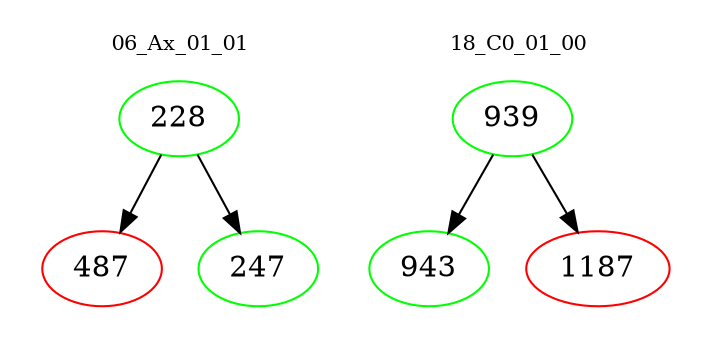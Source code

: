 digraph{
subgraph cluster_0 {
color = white
label = "06_Ax_01_01";
fontsize=10;
T0_228 [label="228", color="green"]
T0_228 -> T0_487 [color="black"]
T0_487 [label="487", color="red"]
T0_228 -> T0_247 [color="black"]
T0_247 [label="247", color="green"]
}
subgraph cluster_1 {
color = white
label = "18_C0_01_00";
fontsize=10;
T1_939 [label="939", color="green"]
T1_939 -> T1_943 [color="black"]
T1_943 [label="943", color="green"]
T1_939 -> T1_1187 [color="black"]
T1_1187 [label="1187", color="red"]
}
}
